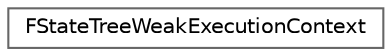 digraph "Graphical Class Hierarchy"
{
 // INTERACTIVE_SVG=YES
 // LATEX_PDF_SIZE
  bgcolor="transparent";
  edge [fontname=Helvetica,fontsize=10,labelfontname=Helvetica,labelfontsize=10];
  node [fontname=Helvetica,fontsize=10,shape=box,height=0.2,width=0.4];
  rankdir="LR";
  Node0 [id="Node000000",label="FStateTreeWeakExecutionContext",height=0.2,width=0.4,color="grey40", fillcolor="white", style="filled",URL="$da/df4/structFStateTreeWeakExecutionContext.html",tooltip="Execution context that can be saved/copied and used asynchronously."];
}
